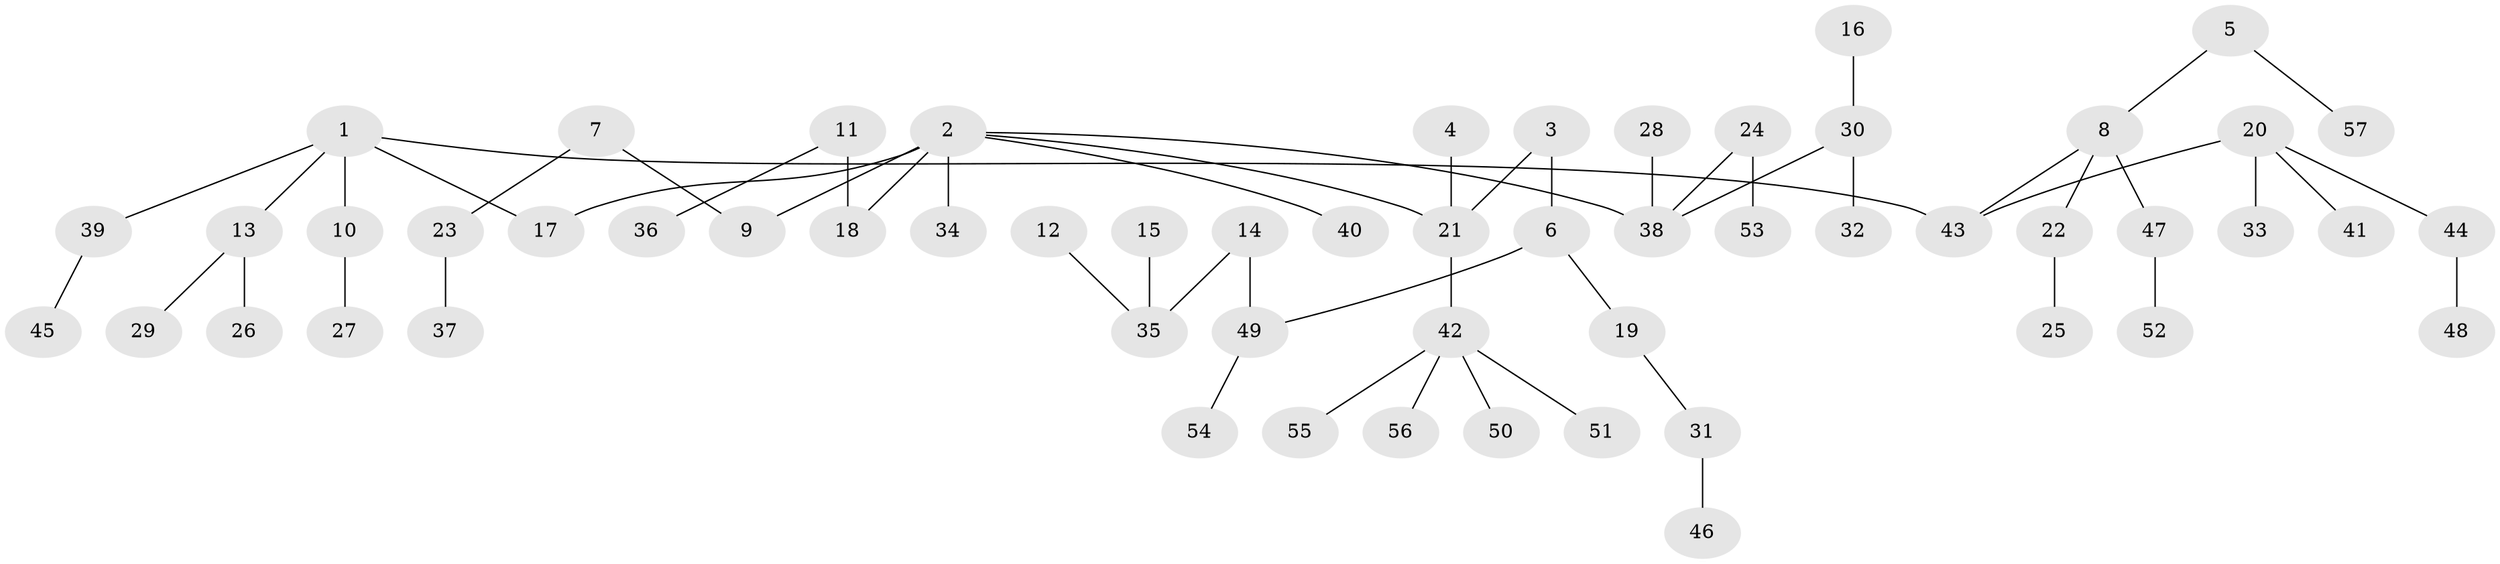 // original degree distribution, {5: 0.05319148936170213, 3: 0.11702127659574468, 4: 0.05319148936170213, 7: 0.010638297872340425, 2: 0.2553191489361702, 1: 0.5, 6: 0.010638297872340425}
// Generated by graph-tools (version 1.1) at 2025/37/03/04/25 23:37:30]
// undirected, 57 vertices, 56 edges
graph export_dot {
  node [color=gray90,style=filled];
  1;
  2;
  3;
  4;
  5;
  6;
  7;
  8;
  9;
  10;
  11;
  12;
  13;
  14;
  15;
  16;
  17;
  18;
  19;
  20;
  21;
  22;
  23;
  24;
  25;
  26;
  27;
  28;
  29;
  30;
  31;
  32;
  33;
  34;
  35;
  36;
  37;
  38;
  39;
  40;
  41;
  42;
  43;
  44;
  45;
  46;
  47;
  48;
  49;
  50;
  51;
  52;
  53;
  54;
  55;
  56;
  57;
  1 -- 10 [weight=1.0];
  1 -- 13 [weight=1.0];
  1 -- 17 [weight=1.0];
  1 -- 39 [weight=1.0];
  1 -- 43 [weight=1.0];
  2 -- 9 [weight=1.0];
  2 -- 17 [weight=1.0];
  2 -- 18 [weight=1.0];
  2 -- 21 [weight=1.0];
  2 -- 34 [weight=1.0];
  2 -- 38 [weight=1.0];
  2 -- 40 [weight=1.0];
  3 -- 6 [weight=1.0];
  3 -- 21 [weight=1.0];
  4 -- 21 [weight=1.0];
  5 -- 8 [weight=1.0];
  5 -- 57 [weight=1.0];
  6 -- 19 [weight=1.0];
  6 -- 49 [weight=1.0];
  7 -- 9 [weight=1.0];
  7 -- 23 [weight=1.0];
  8 -- 22 [weight=1.0];
  8 -- 43 [weight=1.0];
  8 -- 47 [weight=1.0];
  10 -- 27 [weight=1.0];
  11 -- 18 [weight=1.0];
  11 -- 36 [weight=1.0];
  12 -- 35 [weight=1.0];
  13 -- 26 [weight=1.0];
  13 -- 29 [weight=1.0];
  14 -- 35 [weight=1.0];
  14 -- 49 [weight=1.0];
  15 -- 35 [weight=1.0];
  16 -- 30 [weight=1.0];
  19 -- 31 [weight=1.0];
  20 -- 33 [weight=1.0];
  20 -- 41 [weight=1.0];
  20 -- 43 [weight=1.0];
  20 -- 44 [weight=1.0];
  21 -- 42 [weight=1.0];
  22 -- 25 [weight=1.0];
  23 -- 37 [weight=1.0];
  24 -- 38 [weight=1.0];
  24 -- 53 [weight=1.0];
  28 -- 38 [weight=1.0];
  30 -- 32 [weight=1.0];
  30 -- 38 [weight=1.0];
  31 -- 46 [weight=1.0];
  39 -- 45 [weight=1.0];
  42 -- 50 [weight=1.0];
  42 -- 51 [weight=1.0];
  42 -- 55 [weight=1.0];
  42 -- 56 [weight=1.0];
  44 -- 48 [weight=1.0];
  47 -- 52 [weight=1.0];
  49 -- 54 [weight=1.0];
}
